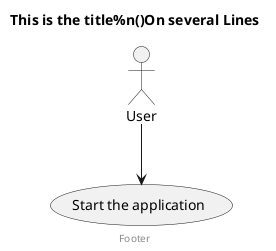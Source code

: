 {
  "sha1": "pz1l790lkesnt3cf1yhr6i0ks5xaspl",
  "insertion": {
    "when": "2024-06-04T17:28:41.892Z",
    "user": "plantuml@gmail.com"
  }
}
@startuml
Title This is the title%n()On several Lines
Footer Footer
User --> (Start the application)
@enduml
